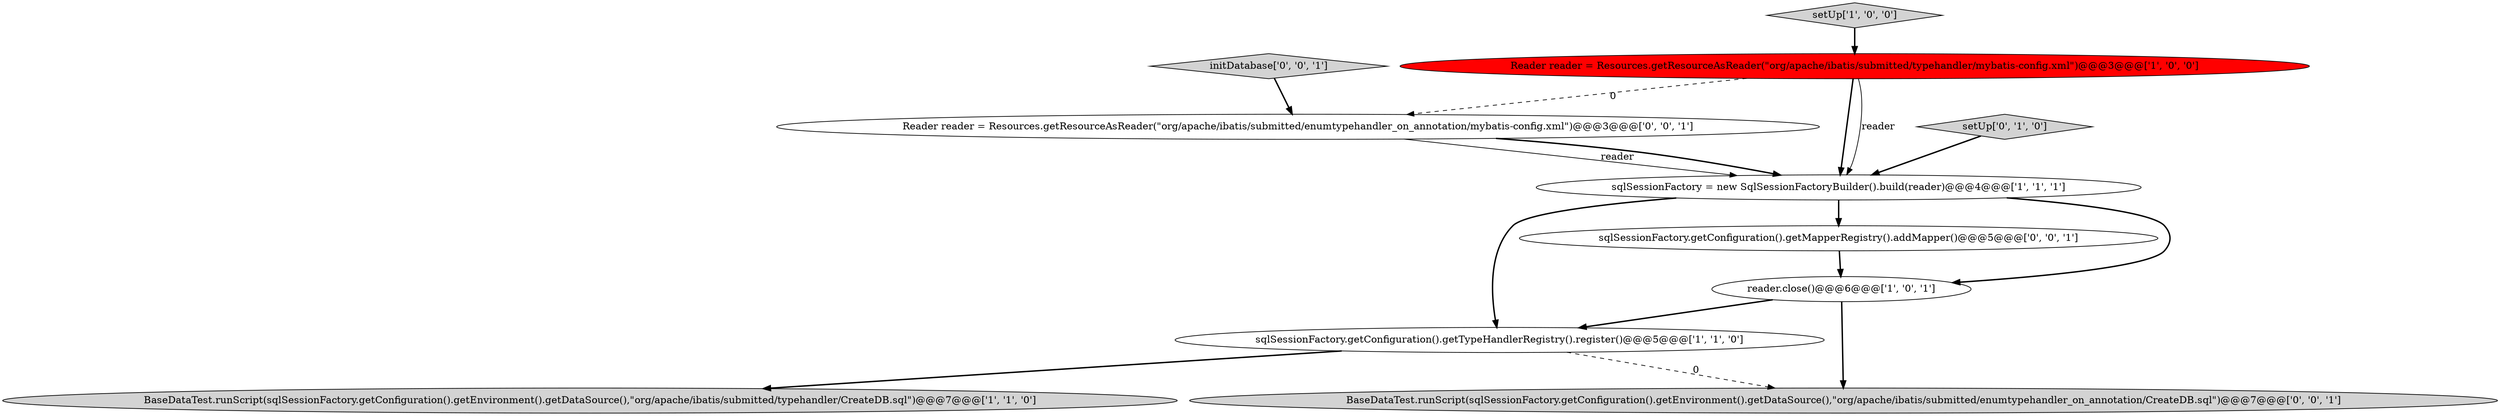 digraph {
3 [style = filled, label = "sqlSessionFactory.getConfiguration().getTypeHandlerRegistry().register()@@@5@@@['1', '1', '0']", fillcolor = white, shape = ellipse image = "AAA0AAABBB1BBB"];
1 [style = filled, label = "Reader reader = Resources.getResourceAsReader(\"org/apache/ibatis/submitted/typehandler/mybatis-config.xml\")@@@3@@@['1', '0', '0']", fillcolor = red, shape = ellipse image = "AAA1AAABBB1BBB"];
4 [style = filled, label = "setUp['1', '0', '0']", fillcolor = lightgray, shape = diamond image = "AAA0AAABBB1BBB"];
0 [style = filled, label = "BaseDataTest.runScript(sqlSessionFactory.getConfiguration().getEnvironment().getDataSource(),\"org/apache/ibatis/submitted/typehandler/CreateDB.sql\")@@@7@@@['1', '1', '0']", fillcolor = lightgray, shape = ellipse image = "AAA0AAABBB1BBB"];
9 [style = filled, label = "BaseDataTest.runScript(sqlSessionFactory.getConfiguration().getEnvironment().getDataSource(),\"org/apache/ibatis/submitted/enumtypehandler_on_annotation/CreateDB.sql\")@@@7@@@['0', '0', '1']", fillcolor = lightgray, shape = ellipse image = "AAA0AAABBB3BBB"];
6 [style = filled, label = "setUp['0', '1', '0']", fillcolor = lightgray, shape = diamond image = "AAA0AAABBB2BBB"];
2 [style = filled, label = "sqlSessionFactory = new SqlSessionFactoryBuilder().build(reader)@@@4@@@['1', '1', '1']", fillcolor = white, shape = ellipse image = "AAA0AAABBB1BBB"];
10 [style = filled, label = "initDatabase['0', '0', '1']", fillcolor = lightgray, shape = diamond image = "AAA0AAABBB3BBB"];
8 [style = filled, label = "sqlSessionFactory.getConfiguration().getMapperRegistry().addMapper()@@@5@@@['0', '0', '1']", fillcolor = white, shape = ellipse image = "AAA0AAABBB3BBB"];
7 [style = filled, label = "Reader reader = Resources.getResourceAsReader(\"org/apache/ibatis/submitted/enumtypehandler_on_annotation/mybatis-config.xml\")@@@3@@@['0', '0', '1']", fillcolor = white, shape = ellipse image = "AAA0AAABBB3BBB"];
5 [style = filled, label = "reader.close()@@@6@@@['1', '0', '1']", fillcolor = white, shape = ellipse image = "AAA0AAABBB1BBB"];
5->3 [style = bold, label=""];
1->2 [style = bold, label=""];
4->1 [style = bold, label=""];
7->2 [style = solid, label="reader"];
1->7 [style = dashed, label="0"];
8->5 [style = bold, label=""];
5->9 [style = bold, label=""];
3->9 [style = dashed, label="0"];
1->2 [style = solid, label="reader"];
7->2 [style = bold, label=""];
10->7 [style = bold, label=""];
3->0 [style = bold, label=""];
2->3 [style = bold, label=""];
2->8 [style = bold, label=""];
2->5 [style = bold, label=""];
6->2 [style = bold, label=""];
}
